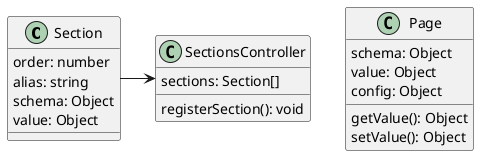 @startuml
class Section {
    order: number
    alias: string
    schema: Object
    value: Object
}

class SectionsController {
    sections: Section[]
    registerSection(): void
}

Section -> SectionsController

class Page {
    schema: Object
    value: Object
    config: Object
    getValue(): Object
    setValue(): Object
}


@enduml